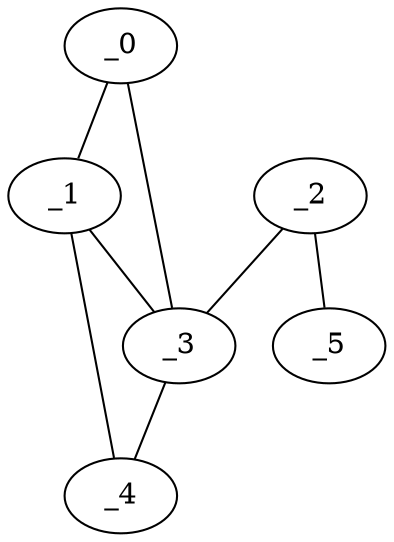 graph WP1_0065 {
	_0	 [x="0.713845",
		y="2.67589"];
	_1	 [x="0.765828",
		y="0.527728"];
	_0 -- _1;
	_3	 [x="2.09272",
		y="0.758199"];
	_0 -- _3;
	_1 -- _3;
	_4	 [x="1.61904",
		y="2.21363"];
	_1 -- _4;
	_2	 [x="2.5",
		y=3];
	_2 -- _3;
	_5	 [x="1.96625",
		y="1.88642"];
	_2 -- _5;
	_3 -- _4;
}
